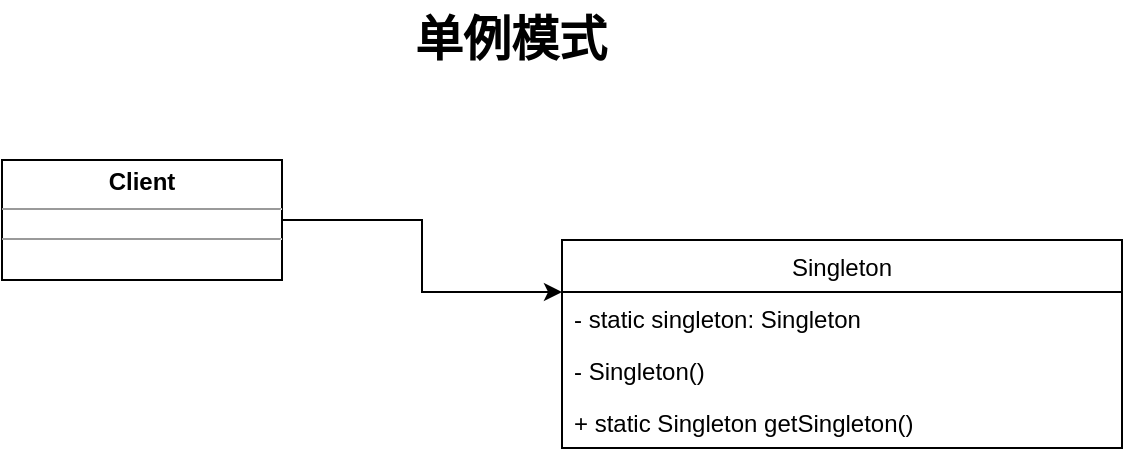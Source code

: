 <mxfile version="14.3.0" type="github">
  <diagram id="a0KXuTRIiURi5jRqJ8EH" name="第 1 页">
    <mxGraphModel dx="920" dy="480" grid="1" gridSize="10" guides="1" tooltips="1" connect="1" arrows="1" fold="1" page="1" pageScale="1" pageWidth="827" pageHeight="1169" math="0" shadow="0">
      <root>
        <mxCell id="0" />
        <mxCell id="1" parent="0" />
        <mxCell id="qr1bZSE-UdYrf6k7tUEg-2" value="单例模式" style="text;strokeColor=none;fillColor=none;html=1;fontSize=24;fontStyle=1;verticalAlign=middle;align=center;" vertex="1" parent="1">
          <mxGeometry x="336" y="50" width="156" height="40" as="geometry" />
        </mxCell>
        <mxCell id="qr1bZSE-UdYrf6k7tUEg-4" value="Singleton" style="swimlane;fontStyle=0;childLayout=stackLayout;horizontal=1;startSize=26;fillColor=none;horizontalStack=0;resizeParent=1;resizeParentMax=0;resizeLast=0;collapsible=1;marginBottom=0;" vertex="1" parent="1">
          <mxGeometry x="440" y="170" width="280" height="104" as="geometry" />
        </mxCell>
        <mxCell id="qr1bZSE-UdYrf6k7tUEg-5" value="- static singleton: Singleton&#xa; " style="text;strokeColor=none;fillColor=none;align=left;verticalAlign=top;spacingLeft=4;spacingRight=4;overflow=hidden;rotatable=0;points=[[0,0.5],[1,0.5]];portConstraint=eastwest;" vertex="1" parent="qr1bZSE-UdYrf6k7tUEg-4">
          <mxGeometry y="26" width="280" height="26" as="geometry" />
        </mxCell>
        <mxCell id="qr1bZSE-UdYrf6k7tUEg-6" value="- Singleton()" style="text;strokeColor=none;fillColor=none;align=left;verticalAlign=top;spacingLeft=4;spacingRight=4;overflow=hidden;rotatable=0;points=[[0,0.5],[1,0.5]];portConstraint=eastwest;" vertex="1" parent="qr1bZSE-UdYrf6k7tUEg-4">
          <mxGeometry y="52" width="280" height="26" as="geometry" />
        </mxCell>
        <mxCell id="qr1bZSE-UdYrf6k7tUEg-7" value="+ static Singleton getSingleton()" style="text;strokeColor=none;fillColor=none;align=left;verticalAlign=top;spacingLeft=4;spacingRight=4;overflow=hidden;rotatable=0;points=[[0,0.5],[1,0.5]];portConstraint=eastwest;" vertex="1" parent="qr1bZSE-UdYrf6k7tUEg-4">
          <mxGeometry y="78" width="280" height="26" as="geometry" />
        </mxCell>
        <mxCell id="qr1bZSE-UdYrf6k7tUEg-10" style="edgeStyle=orthogonalEdgeStyle;rounded=0;orthogonalLoop=1;jettySize=auto;html=1;exitX=1;exitY=0.5;exitDx=0;exitDy=0;entryX=0;entryY=0.25;entryDx=0;entryDy=0;" edge="1" parent="1" source="qr1bZSE-UdYrf6k7tUEg-8" target="qr1bZSE-UdYrf6k7tUEg-4">
          <mxGeometry relative="1" as="geometry" />
        </mxCell>
        <mxCell id="qr1bZSE-UdYrf6k7tUEg-8" value="&lt;p style=&quot;margin: 0px ; margin-top: 4px ; text-align: center&quot;&gt;&lt;b&gt;Client&lt;/b&gt;&lt;/p&gt;&lt;hr size=&quot;1&quot;&gt;&lt;div style=&quot;height: 2px&quot;&gt;&lt;/div&gt;&lt;hr size=&quot;1&quot;&gt;&lt;div style=&quot;height: 2px&quot;&gt;&lt;/div&gt;" style="verticalAlign=top;align=left;overflow=fill;fontSize=12;fontFamily=Helvetica;html=1;" vertex="1" parent="1">
          <mxGeometry x="160" y="130" width="140" height="60" as="geometry" />
        </mxCell>
      </root>
    </mxGraphModel>
  </diagram>
</mxfile>
